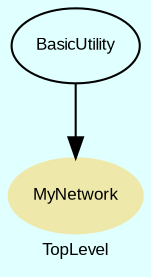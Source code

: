 digraph TopLevel {
    compound = true
    bgcolor = lightcyan1
    fontname = Arial
    fontsize = 8
    label = "TopLevel"
    node [
        fontname = Arial,
        fontsize = 8,
        color = black
    ]

    MyNetwork [
        fontcolor = black,
        URL = "classes/MyNetwork.html",
        shape = ellipse,
        color = palegoldenrod,
        style = filled,
        label = "MyNetwork"
    ]

    BasicUtility [
        URL = "classes/BasicUtility.html",
        label = "BasicUtility"
    ]

    BasicUtility -> MyNetwork [

    ]

}

